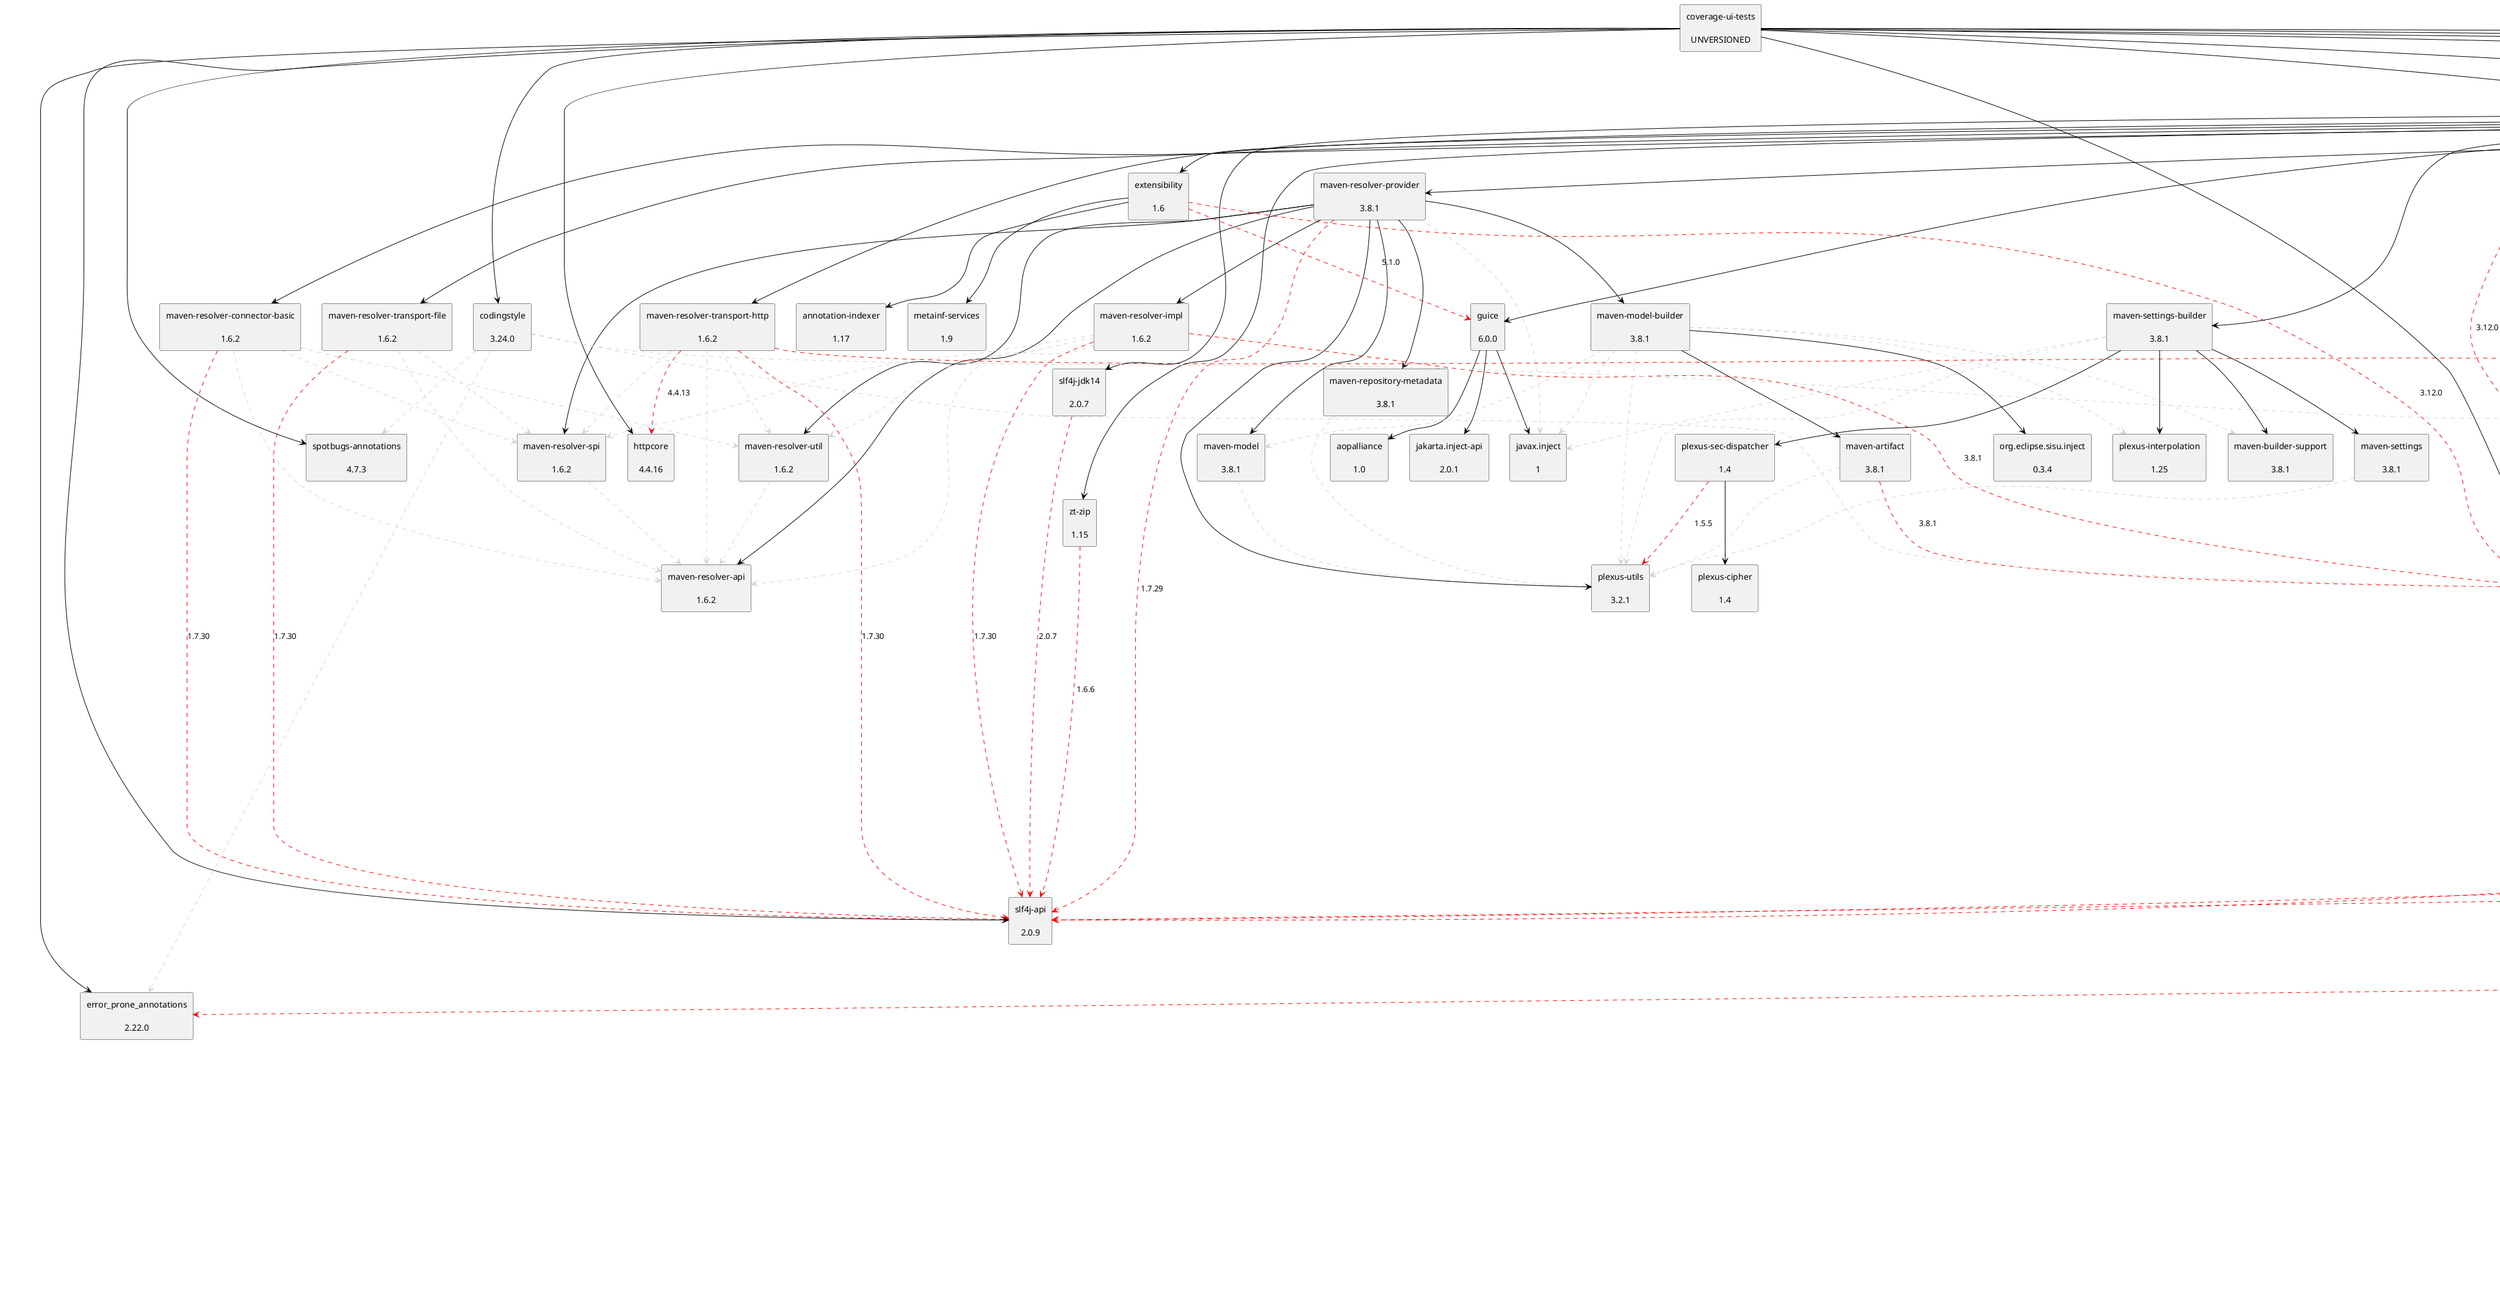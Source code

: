 @startuml
skinparam defaultTextAlignment center
skinparam rectangle {
  BackgroundColor<<optional>> beige
  BackgroundColor<<test>> lightGreen
  BackgroundColor<<runtime>> lightBlue
  BackgroundColor<<provided>> lightGray
}
rectangle "acceptance-test-harness\n\n5588.vd13b_52985008" as org_jenkins_ci_acceptance_test_harness_jar
rectangle "args4j\n\n2.33" as args4j_args4j_jar
rectangle "netty-codec\n\n4.1.99.Final" as io_netty_netty_codec_jar
rectangle "netty-common\n\n4.1.99.Final" as io_netty_netty_common_jar
rectangle "netty-buffer\n\n4.1.99.Final" as io_netty_netty_buffer_jar
rectangle "netty-transport\n\n4.1.99.Final" as io_netty_netty_transport_jar
rectangle "netty-resolver\n\n4.1.99.Final" as io_netty_netty_resolver_jar
rectangle "browserup-proxy-core\n\n2.1.2" as com_browserup_browserup_proxy_core_jar
rectangle "littleproxy\n\n2.0.0-beta-5" as xyz_rogfam_littleproxy_jar
rectangle "guava\n\n31.1-jre" as com_google_guava_guava_jar
rectangle "commons-lang3\n\n3.13.0" as org_apache_commons_commons_lang3_jar
rectangle "barchart-udt-bundle\n\n2.3.0" as com_barchart_udt_barchart_udt_bundle_jar
rectangle "slf4j-api\n\n2.0.9" as org_slf4j_slf4j_api_jar
rectangle "jackson-core\n\n2.10.3" as com_fasterxml_jackson_core_jackson_core_jar
rectangle "jackson-annotations\n\n2.10.3" as com_fasterxml_jackson_core_jackson_annotations_jar
rectangle "netty-codec-http\n\n4.1.99.Final" as io_netty_netty_codec_http_jar
rectangle "netty-codec-socks\n\n4.1.99.Final" as io_netty_netty_codec_socks_jar
rectangle "netty-handler\n\n4.1.99.Final" as io_netty_netty_handler_jar
rectangle "netty-transport-native-unix-common\n\n4.1.99.Final" as io_netty_netty_transport_native_unix_common_jar
rectangle "netty-handler-proxy\n\n4.1.99.Final" as io_netty_netty_handler_proxy_jar
rectangle "netty-transport-classes-epoll\n\n4.1.99.Final" as io_netty_netty_transport_classes_epoll_jar
rectangle "netty-transport-classes-kqueue\n\n4.1.99.Final" as io_netty_netty_transport_classes_kqueue_jar
rectangle "netty-transport-native-epoll\nlinux-x86_64\n4.1.99.Final" as io_netty_netty_transport_native_epoll_jar_linux_x86_64
rectangle "netty-transport-native-kqueue\nosx-x86_64\n4.1.99.Final" as io_netty_netty_transport_native_kqueue_jar_osx_x86_64
rectangle "dec\n\n0.1.2" as org_brotli_dec_jar
rectangle "extensibility\n\n1.6" as com_cloudbees_extensibility_jar
rectangle "guice\n\n6.0.0" as com_google_inject_guice_jar
rectangle "annotation-indexer\n\n1.17" as org_jenkins_ci_annotation_indexer_jar
rectangle "metainf-services\n\n1.9" as org_kohsuke_metainf_services_metainf_services_jar
rectangle "jackson-databind\n\n2.15.0" as com_fasterxml_jackson_core_jackson_databind_jar
rectangle "jffi\n\n1.3.11" as com_github_jnr_jffi_jar
rectangle "jffi\nnative\n1.3.11" as com_github_jnr_jffi_jar_native
rectangle "jnr-ffi\n\n2.2.13" as com_github_jnr_jnr_ffi_jar
rectangle "asm\n\n9.2" as org_ow2_asm_asm_jar
rectangle "asm-commons\n\n9.2" as org_ow2_asm_asm_commons_jar
rectangle "asm-tree\n\n9.2" as org_ow2_asm_asm_tree_jar
rectangle "asm-analysis\n\n9.2" as org_ow2_asm_asm_analysis_jar
rectangle "asm-util\n\n9.2" as org_ow2_asm_asm_util_jar
rectangle "jnr-a64asm\n\n1.0.0" as com_github_jnr_jnr_a64asm_jar
rectangle "jnr-x86asm\n\n1.0.2" as com_github_jnr_jnr_x86asm_jar
rectangle "jnr-unixsocket\n\n0.38.19" as com_github_jnr_jnr_unixsocket_jar
rectangle "jnr-constants\n\n0.10.4" as com_github_jnr_jnr_constants_jar
rectangle "jnr-enxio\n\n0.32.14" as com_github_jnr_jnr_enxio_jar
rectangle "jnr-posix\n\n3.1.16" as com_github_jnr_jnr_posix_jar
rectangle "dumpling\n\n2.6" as com_github_olivergondza_dumpling_dumpling_jar
rectangle "maven-jdk-tools-wrapper\n\n0.1" as com_github_olivergondza_maven_jdk_tools_wrapper_jar
rectangle "monte-screen-recorder\n\n0.7.7.0" as com_github_stephenc_monte_monte_screen_recorder_jar
rectangle "failureaccess\n\n1.0.1" as com_google_guava_failureaccess_jar
rectangle "listenablefuture\n\n9999.0-empty-to-avoid-conflict-with-guava" as com_google_guava_listenablefuture_jar
rectangle "jsr305\n\n3.0.2" as com_google_code_findbugs_jsr305_jar
rectangle "checker-qual\n\n3.12.0" as org_checkerframework_checker_qual_jar
rectangle "error_prone_annotations\n\n2.22.0" as com_google_errorprone_error_prone_annotations_jar
rectangle "j2objc-annotations\n\n1.3" as com_google_j2objc_j2objc_annotations_jar
rectangle "javax.inject\n\n1" as javax_inject_javax_inject_jar
rectangle "jakarta.inject-api\n\n2.0.1" as jakarta_inject_jakarta_inject_api_jar
rectangle "aopalliance\n\n1.0" as aopalliance_aopalliance_jar
rectangle "jsch\n\n0.1.55" as com_jcraft_jsch_jar
rectangle "commons-logging\n\n1.2" as commons_logging_commons_logging_jar
rectangle "commons-configuration2\n\n2.9.0" as org_apache_commons_commons_configuration2_jar
rectangle "commons-text\n\n1.10.0" as org_apache_commons_commons_text_jar
rectangle "maven-model\n\n3.8.1" as org_apache_maven_maven_model_jar
rectangle "plexus-utils\n\n3.2.1" as org_codehaus_plexus_plexus_utils_jar
rectangle "maven-resolver-provider\n\n3.8.1" as org_apache_maven_maven_resolver_provider_jar
rectangle "maven-model-builder\n\n3.8.1" as org_apache_maven_maven_model_builder_jar
rectangle "plexus-interpolation\n\n1.25" as org_codehaus_plexus_plexus_interpolation_jar
rectangle "maven-artifact\n\n3.8.1" as org_apache_maven_maven_artifact_jar
rectangle "maven-builder-support\n\n3.8.1" as org_apache_maven_maven_builder_support_jar
rectangle "org.eclipse.sisu.inject\n\n0.3.4" as org_eclipse_sisu_org_eclipse_sisu_inject_jar
rectangle "maven-repository-metadata\n\n3.8.1" as org_apache_maven_maven_repository_metadata_jar
rectangle "maven-resolver-api\n\n1.6.2" as org_apache_maven_resolver_maven_resolver_api_jar
rectangle "maven-resolver-spi\n\n1.6.2" as org_apache_maven_resolver_maven_resolver_spi_jar
rectangle "maven-resolver-util\n\n1.6.2" as org_apache_maven_resolver_maven_resolver_util_jar
rectangle "maven-resolver-impl\n\n1.6.2" as org_apache_maven_resolver_maven_resolver_impl_jar
rectangle "maven-settings-builder\n\n3.8.1" as org_apache_maven_maven_settings_builder_jar
rectangle "maven-settings\n\n3.8.1" as org_apache_maven_maven_settings_jar
rectangle "plexus-sec-dispatcher\n\n1.4" as org_sonatype_plexus_plexus_sec_dispatcher_jar
rectangle "plexus-cipher\n\n1.4" as org_sonatype_plexus_plexus_cipher_jar
rectangle "maven-resolver-connector-basic\n\n1.6.2" as org_apache_maven_resolver_maven_resolver_connector_basic_jar
rectangle "maven-resolver-transport-file\n\n1.6.2" as org_apache_maven_resolver_maven_resolver_transport_file_jar
rectangle "maven-resolver-transport-http\n\n1.6.2" as org_apache_maven_resolver_maven_resolver_transport_http_jar
rectangle "httpclient\n\n4.5.14" as org_apache_httpcomponents_httpclient_jar
rectangle "httpcore\n\n4.4.16" as org_apache_httpcomponents_httpcore_jar
rectangle "bcpkix-jdk18on\n\n1.73" as org_bouncycastle_bcpkix_jdk18on_jar
rectangle "bcprov-jdk18on\n\n1.73" as org_bouncycastle_bcprov_jdk18on_jar
rectangle "bcutil-jdk18on\n\n1.73" as org_bouncycastle_bcutil_jdk18on_jar
rectangle "groovy\n\n3.0.17" as org_codehaus_groovy_groovy_jar
rectangle "groovy-console\n\n3.0.17" as org_codehaus_groovy_groovy_console_jar
rectangle "hamcrest-core\n\n2.2" as org_hamcrest_hamcrest_core_jar
rectangle "hamcrest\n\n2.2" as org_hamcrest_hamcrest_jar
rectangle "hamcrest-library\n\n2.2" as org_hamcrest_hamcrest_library_jar
rectangle "crypto-util\n\n1.8" as org_jenkins_ci_crypto_util_jar
rectangle "commons-codec\n\n1.11" as commons_codec_commons_codec_jar
rectangle "commons-io\n\n2.11.0" as commons_io_commons_io_jar
rectangle "groovy-guice-binder\n\n1.2" as org_jenkins_ci_groovy_guice_binder_jar
rectangle "commons-discovery\n\n0.4" as commons_discovery_commons_discovery_jar
rectangle "jira-api\n\n1.3" as org_jenkins_ci_jira_api_jar
rectangle "activation\n\n1.1" as javax_activation_activation_jar
rectangle "jaxrpc-api\n\n1.1" as javax_xml_jaxrpc_api_jar
rectangle "saaj-api\n\n1.3" as javax_xml_soap_saaj_api_jar
rectangle "axis\n\n1.4" as org_apache_axis_axis_jar
rectangle "wsdl4j\n\n1.6.1" as wsdl4j_wsdl4j_jar
rectangle "test-annotations\n\n1.4" as org_jenkins_ci_test_annotations_jar
rectangle "trilead-ssh2\n\nbuild-217-jenkins-231.vda_87ca_d57ecf" as org_jenkins_ci_trilead_ssh2_jar
rectangle "eddsa\n\n0.3.0" as net_i2p_crypto_eddsa_jar
rectangle "jbcrypt\n\n1.0.0" as org_connectbot_jbcrypt_jbcrypt_jar
rectangle "tink\n\n1.6.1" as com_google_crypto_tink_tink_jar
rectangle "gson\n\n2.8.6" as com_google_code_gson_gson_jar
rectangle "version-number\n\n1.11" as org_jenkins_ci_version_number_jar
rectangle "remoting\n\n3107.v665000b_51092" as org_jenkins_ci_main_remoting_jar
rectangle "docker-fixtures\n\n166.v912b_95083ffe" as org_jenkins_ci_test_docker_fixtures_jar
rectangle "process-utils\n\n1.3" as org_jenkins_ci_process_utils_jar
rectangle "junit\n\n4.13.2" as junit_junit_jar
rectangle "json\n\n20230227" as org_json_json_jar
rectangle "junit-jupiter-api\n\n5.10.0" as org_junit_jupiter_junit_jupiter_api_jar
rectangle "wordnet-random-name\n\n1.5" as org_kohsuke_wordnet_random_name_jar
rectangle "htmlunit-driver\n\n4.9.0" as org_seleniumhq_selenium_htmlunit_driver_jar
rectangle "selenium-api\n\n4.9.0" as org_seleniumhq_selenium_selenium_api_jar
rectangle "selenium-support\n\n4.9.0" as org_seleniumhq_selenium_selenium_support_jar
rectangle "httpmime\n\n4.5.14" as org_apache_httpcomponents_httpmime_jar
rectangle "htmlunit\n\n2.70.0" as net_sourceforge_htmlunit_htmlunit_jar
rectangle "htmlunit-core-js\n\n2.70.0" as net_sourceforge_htmlunit_htmlunit_core_js_jar
rectangle "neko-htmlunit\n\n2.70.0" as net_sourceforge_htmlunit_neko_htmlunit_jar
rectangle "htmlunit-cssparser\n\n1.14.0" as net_sourceforge_htmlunit_htmlunit_cssparser_jar
rectangle "htmlunit-xpath\n\n2.70.0" as net_sourceforge_htmlunit_htmlunit_xpath_jar
rectangle "commons-net\n\n3.9.0" as commons_net_commons_net_jar
rectangle "salvation2\n\n3.0.1" as com_shapesecurity_salvation2_jar
rectangle "jetty-http\n\n9.4.50.v20221201" as org_eclipse_jetty_jetty_http_jar
rectangle "jetty-util\n\n9.4.50.v20221201" as org_eclipse_jetty_jetty_util_jar
rectangle "jetty-io\n\n9.4.50.v20221201" as org_eclipse_jetty_jetty_io_jar
rectangle "jetty-client\n\n9.4.50.v20221201" as org_eclipse_jetty_jetty_client_jar
rectangle "websocket-client\n\n9.4.50.v20221201" as org_eclipse_jetty_websocket_websocket_client_jar
rectangle "websocket-common\n\n9.4.50.v20221201" as org_eclipse_jetty_websocket_websocket_common_jar
rectangle "websocket-api\n\n9.4.50.v20221201" as org_eclipse_jetty_websocket_websocket_api_jar
rectangle "lift\n\n4.9.0" as org_seleniumhq_selenium_lift_jar
rectangle "selenium-chrome-driver\n\n4.9.0" as org_seleniumhq_selenium_selenium_chrome_driver_jar
rectangle "auto-service-annotations\n\n1.0.1" as com_google_auto_service_auto_service_annotations_jar
rectangle "auto-service\n\n1.0.1" as com_google_auto_service_auto_service_jar
rectangle "auto-common\n\n1.2" as com_google_auto_auto_common_jar
rectangle "selenium-chromium-driver\n\n4.9.0" as org_seleniumhq_selenium_selenium_chromium_driver_jar
rectangle "selenium-json\n\n4.9.0" as org_seleniumhq_selenium_selenium_json_jar
rectangle "selenium-remote-driver\n\n4.9.0" as org_seleniumhq_selenium_selenium_remote_driver_jar
rectangle "selenium-manager\n\n4.9.0" as org_seleniumhq_selenium_selenium_manager_jar
rectangle "jcommander\n\n1.82" as com_beust_jcommander_jar
rectangle "netty-transport-native-epoll\n\n4.1.99.Final" as io_netty_netty_transport_native_epoll_jar<<linux-x86_64>>
rectangle "netty-transport-native-kqueue\n\n4.1.99.Final" as io_netty_netty_transport_native_kqueue_jar<<osx-x86_64>>
rectangle "opentelemetry-api\n\n1.25.0" as io_opentelemetry_opentelemetry_api_jar
rectangle "opentelemetry-context\n\n1.25.0" as io_opentelemetry_opentelemetry_context_jar
rectangle "opentelemetry-exporter-logging\n\n1.25.0" as io_opentelemetry_opentelemetry_exporter_logging_jar
rectangle "opentelemetry-sdk\n\n1.25.0" as io_opentelemetry_opentelemetry_sdk_jar
rectangle "opentelemetry-sdk-metrics\n\n1.25.0" as io_opentelemetry_opentelemetry_sdk_metrics_jar
rectangle "opentelemetry-sdk-common\n\n1.25.0" as io_opentelemetry_opentelemetry_sdk_common_jar
rectangle "opentelemetry-api-logs\n\n1.25.0-alpha" as io_opentelemetry_opentelemetry_api_logs_jar
rectangle "opentelemetry-sdk-logs\n\n1.25.0-alpha" as io_opentelemetry_opentelemetry_sdk_logs_jar
rectangle "opentelemetry-api-events\n\n1.25.0-alpha" as io_opentelemetry_opentelemetry_api_events_jar
rectangle "opentelemetry-sdk-extension-autoconfigure-spi\n\n1.25.0" as io_opentelemetry_opentelemetry_sdk_extension_autoconfigure_spi_jar
rectangle "opentelemetry-sdk-extension-autoconfigure\n\n1.25.0-alpha" as io_opentelemetry_opentelemetry_sdk_extension_autoconfigure_jar
rectangle "opentelemetry-sdk-trace\n\n1.25.0" as io_opentelemetry_opentelemetry_sdk_trace_jar
rectangle "opentelemetry-semconv\n\n1.25.0-alpha" as io_opentelemetry_opentelemetry_semconv_jar
rectangle "jtoml\n\n2.0.0" as io_ous_jtoml_jar
rectangle "byte-buddy\n\n1.14.9" as net_bytebuddy_byte_buddy_jar
rectangle "commons-exec\n\n1.3" as org_apache_commons_commons_exec_jar
rectangle "async-http-client-netty-utils\n\n2.12.3" as org_asynchttpclient_async_http_client_netty_utils_jar
rectangle "jakarta.activation\n\n1.2.2" as com_sun_activation_jakarta_activation_jar
rectangle "async-http-client\n\n2.12.3" as org_asynchttpclient_async_http_client_jar
rectangle "reactive-streams\n\n1.0.3" as org_reactivestreams_reactive_streams_jar
rectangle "netty-reactive-streams\n\n2.0.4" as com_typesafe_netty_netty_reactive_streams_jar
rectangle "selenium-http\n\n4.9.0" as org_seleniumhq_selenium_selenium_http_jar
rectangle "selenium-firefox-driver\n\n4.9.0" as org_seleniumhq_selenium_selenium_firefox_driver_jar
rectangle "selenium-devtools-v85\n\n4.9.0" as org_seleniumhq_selenium_selenium_devtools_v85_jar
rectangle "failsafe\n\n3.3.1" as dev_failsafe_failsafe_jar
rectangle "selenium-java\n\n4.9.0" as org_seleniumhq_selenium_selenium_java_jar
rectangle "selenium-devtools-v110\n\n4.9.0" as org_seleniumhq_selenium_selenium_devtools_v110_jar
rectangle "selenium-devtools-v111\n\n4.9.0" as org_seleniumhq_selenium_selenium_devtools_v111_jar
rectangle "selenium-devtools-v112\n\n4.9.0" as org_seleniumhq_selenium_selenium_devtools_v112_jar
rectangle "selenium-edge-driver\n\n4.9.0" as org_seleniumhq_selenium_selenium_edge_driver_jar
rectangle "selenium-ie-driver\n\n4.9.0" as org_seleniumhq_selenium_selenium_ie_driver_jar
rectangle "selenium-safari-driver\n\n4.9.0" as org_seleniumhq_selenium_selenium_safari_driver_jar
rectangle "slf4j-jdk14\n\n2.0.7" as org_slf4j_slf4j_jdk14_jar
rectangle "zt-zip\n\n1.15" as org_zeroturnaround_zt_zip_jar
rectangle "coverage-ui-tests\n\nUNVERSIONED" as io_jenkins_plugins_coverage_ui_tests_jar
rectangle "spotbugs-annotations\n\n4.7.3" as com_github_spotbugs_spotbugs_annotations_jar
rectangle "streamex\n\n0.8.2" as one_util_streamex_jar
rectangle "codingstyle\n\n3.24.0" as edu_hm_hafner_codingstyle_jar
org_jenkins_ci_acceptance_test_harness_jar -[#000000]-> args4j_args4j_jar
io_netty_netty_codec_jar -[#000000]-> io_netty_netty_common_jar
io_netty_netty_buffer_jar .[#D3D3D3].> io_netty_netty_common_jar
io_netty_netty_codec_jar -[#000000]-> io_netty_netty_buffer_jar
io_netty_netty_transport_jar .[#D3D3D3].> io_netty_netty_common_jar
io_netty_netty_transport_jar .[#D3D3D3].> io_netty_netty_buffer_jar
io_netty_netty_transport_jar .[#D3D3D3].> io_netty_netty_resolver_jar
io_netty_netty_codec_jar -[#000000]-> io_netty_netty_transport_jar
com_browserup_browserup_proxy_core_jar -[#000000]-> io_netty_netty_codec_jar
xyz_rogfam_littleproxy_jar .[#FF0000].> com_google_guava_guava_jar: 27.1-jre
xyz_rogfam_littleproxy_jar .[#FF0000].> org_apache_commons_commons_lang3_jar: 3.8.1
xyz_rogfam_littleproxy_jar -[#000000]-> com_barchart_udt_barchart_udt_bundle_jar
xyz_rogfam_littleproxy_jar .[#FF0000].> org_slf4j_slf4j_api_jar: 1.7.26
com_browserup_browserup_proxy_core_jar -[#000000]-> xyz_rogfam_littleproxy_jar
com_browserup_browserup_proxy_core_jar -[#000000]-> com_fasterxml_jackson_core_jackson_core_jar
com_browserup_browserup_proxy_core_jar -[#000000]-> com_fasterxml_jackson_core_jackson_annotations_jar
com_browserup_browserup_proxy_core_jar -[#000000]-> io_netty_netty_codec_http_jar
com_browserup_browserup_proxy_core_jar -[#000000]-> io_netty_netty_codec_socks_jar
com_browserup_browserup_proxy_core_jar -[#000000]-> io_netty_netty_handler_jar
com_browserup_browserup_proxy_core_jar -[#000000]-> io_netty_netty_transport_native_unix_common_jar
com_browserup_browserup_proxy_core_jar -[#000000]-> io_netty_netty_handler_proxy_jar
com_browserup_browserup_proxy_core_jar -[#000000]-> io_netty_netty_resolver_jar
com_browserup_browserup_proxy_core_jar -[#000000]-> io_netty_netty_transport_classes_epoll_jar
com_browserup_browserup_proxy_core_jar -[#000000]-> io_netty_netty_transport_classes_kqueue_jar
io_netty_netty_transport_native_epoll_jar_linux_x86_64 .[#D3D3D3].> io_netty_netty_common_jar
io_netty_netty_transport_native_epoll_jar_linux_x86_64 .[#D3D3D3].> io_netty_netty_buffer_jar
io_netty_netty_transport_native_epoll_jar_linux_x86_64 .[#D3D3D3].> io_netty_netty_transport_jar
io_netty_netty_transport_native_epoll_jar_linux_x86_64 .[#D3D3D3].> io_netty_netty_transport_native_unix_common_jar
io_netty_netty_transport_native_epoll_jar_linux_x86_64 .[#D3D3D3].> io_netty_netty_transport_classes_epoll_jar
com_browserup_browserup_proxy_core_jar -[#000000]-> io_netty_netty_transport_native_epoll_jar_linux_x86_64
io_netty_netty_transport_native_kqueue_jar_osx_x86_64 .[#D3D3D3].> io_netty_netty_common_jar
io_netty_netty_transport_native_kqueue_jar_osx_x86_64 .[#D3D3D3].> io_netty_netty_buffer_jar
io_netty_netty_transport_native_kqueue_jar_osx_x86_64 .[#D3D3D3].> io_netty_netty_transport_jar
io_netty_netty_transport_native_kqueue_jar_osx_x86_64 .[#D3D3D3].> io_netty_netty_transport_native_unix_common_jar
io_netty_netty_transport_native_kqueue_jar_osx_x86_64 .[#D3D3D3].> io_netty_netty_transport_classes_kqueue_jar
com_browserup_browserup_proxy_core_jar -[#000000]-> io_netty_netty_transport_native_kqueue_jar_osx_x86_64
com_browserup_browserup_proxy_core_jar -[#000000]-> org_brotli_dec_jar
org_jenkins_ci_acceptance_test_harness_jar -[#000000]-> com_browserup_browserup_proxy_core_jar
com_cloudbees_extensibility_jar .[#FF0000].> com_google_inject_guice_jar: 5.1.0
com_cloudbees_extensibility_jar .[#FF0000].> org_apache_commons_commons_lang3_jar: 3.12.0
com_cloudbees_extensibility_jar -[#000000]-> org_jenkins_ci_annotation_indexer_jar
com_cloudbees_extensibility_jar -[#000000]-> org_kohsuke_metainf_services_metainf_services_jar
org_jenkins_ci_acceptance_test_harness_jar -[#000000]-> com_cloudbees_extensibility_jar
com_fasterxml_jackson_core_jackson_databind_jar .[#FF0000].> com_fasterxml_jackson_core_jackson_annotations_jar: 2.15.0
com_fasterxml_jackson_core_jackson_databind_jar .[#FF0000].> com_fasterxml_jackson_core_jackson_core_jar: 2.15.0
org_jenkins_ci_acceptance_test_harness_jar -[#000000]-> com_fasterxml_jackson_core_jackson_databind_jar
org_jenkins_ci_acceptance_test_harness_jar -[#000000]-> com_github_jnr_jffi_jar
org_jenkins_ci_acceptance_test_harness_jar -[#000000]-> com_github_jnr_jffi_jar_native
com_github_jnr_jnr_ffi_jar -[#000000]-> org_ow2_asm_asm_jar
org_ow2_asm_asm_commons_jar .[#D3D3D3].> org_ow2_asm_asm_jar
org_ow2_asm_asm_commons_jar .[#D3D3D3].> org_ow2_asm_asm_tree_jar
org_ow2_asm_asm_commons_jar .[#D3D3D3].> org_ow2_asm_asm_analysis_jar
com_github_jnr_jnr_ffi_jar -[#000000]-> org_ow2_asm_asm_commons_jar
org_ow2_asm_asm_analysis_jar .[#D3D3D3].> org_ow2_asm_asm_tree_jar
com_github_jnr_jnr_ffi_jar -[#000000]-> org_ow2_asm_asm_analysis_jar
org_ow2_asm_asm_tree_jar .[#D3D3D3].> org_ow2_asm_asm_jar
com_github_jnr_jnr_ffi_jar -[#000000]-> org_ow2_asm_asm_tree_jar
org_ow2_asm_asm_util_jar .[#D3D3D3].> org_ow2_asm_asm_jar
org_ow2_asm_asm_util_jar .[#D3D3D3].> org_ow2_asm_asm_tree_jar
org_ow2_asm_asm_util_jar .[#D3D3D3].> org_ow2_asm_asm_analysis_jar
com_github_jnr_jnr_ffi_jar -[#000000]-> org_ow2_asm_asm_util_jar
com_github_jnr_jnr_ffi_jar -[#000000]-> com_github_jnr_jnr_a64asm_jar
com_github_jnr_jnr_ffi_jar -[#000000]-> com_github_jnr_jnr_x86asm_jar
com_github_jnr_jnr_unixsocket_jar -[#000000]-> com_github_jnr_jnr_ffi_jar
com_github_jnr_jnr_unixsocket_jar -[#000000]-> com_github_jnr_jnr_constants_jar
com_github_jnr_jnr_enxio_jar .[#D3D3D3].> com_github_jnr_jnr_constants_jar
com_github_jnr_jnr_enxio_jar .[#D3D3D3].> com_github_jnr_jnr_ffi_jar
com_github_jnr_jnr_unixsocket_jar -[#000000]-> com_github_jnr_jnr_enxio_jar
com_github_jnr_jnr_posix_jar .[#D3D3D3].> com_github_jnr_jnr_ffi_jar
com_github_jnr_jnr_posix_jar .[#D3D3D3].> com_github_jnr_jnr_constants_jar
com_github_jnr_jnr_unixsocket_jar -[#000000]-> com_github_jnr_jnr_posix_jar
org_jenkins_ci_acceptance_test_harness_jar -[#000000]-> com_github_jnr_jnr_unixsocket_jar
com_github_olivergondza_dumpling_dumpling_jar -[#000000]-> com_github_olivergondza_maven_jdk_tools_wrapper_jar
org_jenkins_ci_acceptance_test_harness_jar -[#000000]-> com_github_olivergondza_dumpling_dumpling_jar
org_jenkins_ci_acceptance_test_harness_jar -[#000000]-> com_github_stephenc_monte_monte_screen_recorder_jar
com_google_guava_guava_jar -[#000000]-> com_google_guava_failureaccess_jar
com_google_guava_guava_jar -[#000000]-> com_google_guava_listenablefuture_jar
com_google_guava_guava_jar -[#000000]-> com_google_code_findbugs_jsr305_jar
com_google_guava_guava_jar -[#000000]-> org_checkerframework_checker_qual_jar
com_google_guava_guava_jar .[#FF0000].> com_google_errorprone_error_prone_annotations_jar: 2.11.0
com_google_guava_guava_jar -[#000000]-> com_google_j2objc_j2objc_annotations_jar
org_jenkins_ci_acceptance_test_harness_jar -[#000000]-> com_google_guava_guava_jar
com_google_inject_guice_jar -[#000000]-> javax_inject_javax_inject_jar
com_google_inject_guice_jar -[#000000]-> jakarta_inject_jakarta_inject_api_jar
com_google_inject_guice_jar -[#000000]-> aopalliance_aopalliance_jar
org_jenkins_ci_acceptance_test_harness_jar -[#000000]-> com_google_inject_guice_jar
org_jenkins_ci_acceptance_test_harness_jar -[#000000]-> com_jcraft_jsch_jar
org_jenkins_ci_acceptance_test_harness_jar -[#000000]-> commons_logging_commons_logging_jar
org_apache_commons_commons_configuration2_jar .[#FF0000].> org_apache_commons_commons_lang3_jar: 3.12.0
org_apache_commons_commons_text_jar .[#FF0000].> org_apache_commons_commons_lang3_jar: 3.12.0
org_apache_commons_commons_configuration2_jar -[#000000]-> org_apache_commons_commons_text_jar
org_apache_commons_commons_configuration2_jar .[#D3D3D3].> commons_logging_commons_logging_jar
org_jenkins_ci_acceptance_test_harness_jar -[#000000]-> org_apache_commons_commons_configuration2_jar
org_jenkins_ci_acceptance_test_harness_jar .[#FF0000].> org_apache_commons_commons_lang3_jar: 3.12.0
org_apache_maven_maven_model_jar .[#D3D3D3].> org_codehaus_plexus_plexus_utils_jar
org_apache_maven_maven_resolver_provider_jar -[#000000]-> org_apache_maven_maven_model_jar
org_apache_maven_maven_model_builder_jar .[#D3D3D3].> org_codehaus_plexus_plexus_utils_jar
org_apache_maven_maven_model_builder_jar .[#D3D3D3].> org_codehaus_plexus_plexus_interpolation_jar
org_apache_maven_maven_model_builder_jar .[#D3D3D3].> javax_inject_javax_inject_jar
org_apache_maven_maven_model_builder_jar .[#D3D3D3].> org_apache_maven_maven_model_jar
org_apache_maven_maven_artifact_jar .[#D3D3D3].> org_codehaus_plexus_plexus_utils_jar
org_apache_maven_maven_artifact_jar .[#FF0000].> org_apache_commons_commons_lang3_jar: 3.8.1
org_apache_maven_maven_model_builder_jar -[#000000]-> org_apache_maven_maven_artifact_jar
org_apache_maven_maven_model_builder_jar .[#D3D3D3].> org_apache_maven_maven_builder_support_jar
org_apache_maven_maven_model_builder_jar -[#000000]-> org_eclipse_sisu_org_eclipse_sisu_inject_jar
org_apache_maven_maven_resolver_provider_jar -[#000000]-> org_apache_maven_maven_model_builder_jar
org_apache_maven_maven_repository_metadata_jar .[#D3D3D3].> org_codehaus_plexus_plexus_utils_jar
org_apache_maven_maven_resolver_provider_jar -[#000000]-> org_apache_maven_maven_repository_metadata_jar
org_apache_maven_maven_resolver_provider_jar -[#000000]-> org_apache_maven_resolver_maven_resolver_api_jar
org_apache_maven_resolver_maven_resolver_spi_jar .[#D3D3D3].> org_apache_maven_resolver_maven_resolver_api_jar
org_apache_maven_maven_resolver_provider_jar -[#000000]-> org_apache_maven_resolver_maven_resolver_spi_jar
org_apache_maven_resolver_maven_resolver_util_jar .[#D3D3D3].> org_apache_maven_resolver_maven_resolver_api_jar
org_apache_maven_maven_resolver_provider_jar -[#000000]-> org_apache_maven_resolver_maven_resolver_util_jar
org_apache_maven_resolver_maven_resolver_impl_jar .[#D3D3D3].> org_apache_maven_resolver_maven_resolver_api_jar
org_apache_maven_resolver_maven_resolver_impl_jar .[#D3D3D3].> org_apache_maven_resolver_maven_resolver_spi_jar
org_apache_maven_resolver_maven_resolver_impl_jar .[#D3D3D3].> org_apache_maven_resolver_maven_resolver_util_jar
org_apache_maven_resolver_maven_resolver_impl_jar .[#FF0000].> org_apache_commons_commons_lang3_jar: 3.8.1
org_apache_maven_resolver_maven_resolver_impl_jar .[#FF0000].> org_slf4j_slf4j_api_jar: 1.7.30
org_apache_maven_maven_resolver_provider_jar -[#000000]-> org_apache_maven_resolver_maven_resolver_impl_jar
org_apache_maven_maven_resolver_provider_jar -[#000000]-> org_codehaus_plexus_plexus_utils_jar
org_apache_maven_maven_resolver_provider_jar .[#D3D3D3].> javax_inject_javax_inject_jar
org_apache_maven_maven_resolver_provider_jar .[#FF0000].> org_slf4j_slf4j_api_jar: 1.7.29
org_jenkins_ci_acceptance_test_harness_jar -[#000000]-> org_apache_maven_maven_resolver_provider_jar
org_apache_maven_maven_settings_builder_jar -[#000000]-> org_apache_maven_maven_builder_support_jar
org_apache_maven_maven_settings_builder_jar .[#D3D3D3].> javax_inject_javax_inject_jar
org_apache_maven_maven_settings_builder_jar -[#000000]-> org_codehaus_plexus_plexus_interpolation_jar
org_apache_maven_maven_settings_builder_jar .[#D3D3D3].> org_codehaus_plexus_plexus_utils_jar
org_apache_maven_maven_settings_jar .[#D3D3D3].> org_codehaus_plexus_plexus_utils_jar
org_apache_maven_maven_settings_builder_jar -[#000000]-> org_apache_maven_maven_settings_jar
org_sonatype_plexus_plexus_sec_dispatcher_jar .[#FF0000].> org_codehaus_plexus_plexus_utils_jar: 1.5.5
org_sonatype_plexus_plexus_sec_dispatcher_jar -[#000000]-> org_sonatype_plexus_plexus_cipher_jar
org_apache_maven_maven_settings_builder_jar -[#000000]-> org_sonatype_plexus_plexus_sec_dispatcher_jar
org_jenkins_ci_acceptance_test_harness_jar -[#000000]-> org_apache_maven_maven_settings_builder_jar
org_apache_maven_resolver_maven_resolver_connector_basic_jar .[#D3D3D3].> org_apache_maven_resolver_maven_resolver_api_jar
org_apache_maven_resolver_maven_resolver_connector_basic_jar .[#D3D3D3].> org_apache_maven_resolver_maven_resolver_spi_jar
org_apache_maven_resolver_maven_resolver_connector_basic_jar .[#D3D3D3].> org_apache_maven_resolver_maven_resolver_util_jar
org_apache_maven_resolver_maven_resolver_connector_basic_jar .[#FF0000].> org_slf4j_slf4j_api_jar: 1.7.30
org_jenkins_ci_acceptance_test_harness_jar -[#000000]-> org_apache_maven_resolver_maven_resolver_connector_basic_jar
org_apache_maven_resolver_maven_resolver_transport_file_jar .[#D3D3D3].> org_apache_maven_resolver_maven_resolver_api_jar
org_apache_maven_resolver_maven_resolver_transport_file_jar .[#D3D3D3].> org_apache_maven_resolver_maven_resolver_spi_jar
org_apache_maven_resolver_maven_resolver_transport_file_jar .[#FF0000].> org_slf4j_slf4j_api_jar: 1.7.30
org_jenkins_ci_acceptance_test_harness_jar -[#000000]-> org_apache_maven_resolver_maven_resolver_transport_file_jar
org_apache_maven_resolver_maven_resolver_transport_http_jar .[#D3D3D3].> org_apache_maven_resolver_maven_resolver_api_jar
org_apache_maven_resolver_maven_resolver_transport_http_jar .[#D3D3D3].> org_apache_maven_resolver_maven_resolver_spi_jar
org_apache_maven_resolver_maven_resolver_transport_http_jar .[#D3D3D3].> org_apache_maven_resolver_maven_resolver_util_jar
org_apache_maven_resolver_maven_resolver_transport_http_jar .[#FF0000].> org_apache_httpcomponents_httpclient_jar: 4.5.12
org_apache_maven_resolver_maven_resolver_transport_http_jar .[#FF0000].> org_apache_httpcomponents_httpcore_jar: 4.4.13
org_apache_maven_resolver_maven_resolver_transport_http_jar .[#FF0000].> org_slf4j_slf4j_api_jar: 1.7.30
org_jenkins_ci_acceptance_test_harness_jar -[#000000]-> org_apache_maven_resolver_maven_resolver_transport_http_jar
org_bouncycastle_bcpkix_jdk18on_jar -[#000000]-> org_bouncycastle_bcprov_jdk18on_jar
org_bouncycastle_bcutil_jdk18on_jar .[#D3D3D3].> org_bouncycastle_bcprov_jdk18on_jar
org_bouncycastle_bcpkix_jdk18on_jar -[#000000]-> org_bouncycastle_bcutil_jdk18on_jar
org_jenkins_ci_acceptance_test_harness_jar -[#000000]-> org_bouncycastle_bcpkix_jdk18on_jar
org_jenkins_ci_acceptance_test_harness_jar -[#000000]-> org_codehaus_groovy_groovy_jar
org_codehaus_groovy_groovy_console_jar .[#D3D3D3].> org_codehaus_groovy_groovy_jar
org_jenkins_ci_acceptance_test_harness_jar -[#000000]-> org_codehaus_groovy_groovy_console_jar
org_hamcrest_hamcrest_core_jar -[#000000]-> org_hamcrest_hamcrest_jar
org_jenkins_ci_acceptance_test_harness_jar -[#000000]-> org_hamcrest_hamcrest_core_jar
org_hamcrest_hamcrest_library_jar .[#D3D3D3].> org_hamcrest_hamcrest_core_jar
org_jenkins_ci_acceptance_test_harness_jar -[#000000]-> org_hamcrest_hamcrest_library_jar
org_jenkins_ci_crypto_util_jar .[#FF0000].> commons_codec_commons_codec_jar: 1.15
org_jenkins_ci_crypto_util_jar .[#D3D3D3].> commons_io_commons_io_jar
org_jenkins_ci_acceptance_test_harness_jar -[#000000]-> org_jenkins_ci_crypto_util_jar
org_jenkins_ci_groovy_guice_binder_jar .[#FF0000].> commons_io_commons_io_jar: 2.4
org_jenkins_ci_acceptance_test_harness_jar -[#000000]-> org_jenkins_ci_groovy_guice_binder_jar
commons_discovery_commons_discovery_jar .[#FF0000].> commons_logging_commons_logging_jar: 1.0.4
org_jenkins_ci_jira_api_jar -[#000000]-> commons_discovery_commons_discovery_jar
org_jenkins_ci_jira_api_jar .[#FF0000].> commons_logging_commons_logging_jar: 1.1
org_jenkins_ci_jira_api_jar -[#000000]-> javax_activation_activation_jar
org_jenkins_ci_jira_api_jar -[#000000]-> javax_xml_jaxrpc_api_jar
javax_xml_soap_saaj_api_jar .[#FF0000].> javax_activation_activation_jar: 1.0.2
org_jenkins_ci_jira_api_jar -[#000000]-> javax_xml_soap_saaj_api_jar
org_jenkins_ci_jira_api_jar -[#000000]-> org_apache_axis_axis_jar
org_jenkins_ci_jira_api_jar -[#000000]-> wsdl4j_wsdl4j_jar
org_jenkins_ci_acceptance_test_harness_jar -[#000000]-> org_jenkins_ci_jira_api_jar
org_jenkins_ci_acceptance_test_harness_jar -[#000000]-> org_jenkins_ci_test_annotations_jar
org_jenkins_ci_trilead_ssh2_jar -[#000000]-> net_i2p_crypto_eddsa_jar
org_jenkins_ci_trilead_ssh2_jar -[#000000]-> org_connectbot_jbcrypt_jbcrypt_jar
com_google_crypto_tink_tink_jar -[#000000]-> com_google_code_gson_gson_jar
org_jenkins_ci_trilead_ssh2_jar -[#000000]-> com_google_crypto_tink_tink_jar
org_jenkins_ci_acceptance_test_harness_jar -[#000000]-> org_jenkins_ci_trilead_ssh2_jar
org_jenkins_ci_acceptance_test_harness_jar -[#000000]-> org_jenkins_ci_version_number_jar
org_jenkins_ci_acceptance_test_harness_jar -[#000000]-> org_jenkins_ci_main_remoting_jar
org_jenkins_ci_test_docker_fixtures_jar .[#D3D3D3].> commons_io_commons_io_jar
org_jenkins_ci_process_utils_jar .[#FF0000].> commons_io_commons_io_jar: 2.4
org_jenkins_ci_test_docker_fixtures_jar -[#000000]-> org_jenkins_ci_process_utils_jar
org_jenkins_ci_test_docker_fixtures_jar .[#FF0000].> com_fasterxml_jackson_core_jackson_databind_jar: 2.13.4
org_jenkins_ci_test_docker_fixtures_jar .[#FF0000].> org_apache_commons_commons_lang3_jar: 3.12.0
org_jenkins_ci_test_docker_fixtures_jar .[#D3D3D3].> junit_junit_jar
org_jenkins_ci_acceptance_test_harness_jar -[#000000]-> org_jenkins_ci_test_docker_fixtures_jar
org_jenkins_ci_acceptance_test_harness_jar -[#000000]-> org_json_json_jar
org_jenkins_ci_acceptance_test_harness_jar .[#D3D3D3].> org_junit_jupiter_junit_jupiter_api_jar
org_jenkins_ci_acceptance_test_harness_jar -[#000000]-> org_kohsuke_wordnet_random_name_jar
org_seleniumhq_selenium_htmlunit_driver_jar .[#D3D3D3].> org_seleniumhq_selenium_selenium_api_jar
org_seleniumhq_selenium_htmlunit_driver_jar .[#D3D3D3].> org_seleniumhq_selenium_selenium_support_jar
org_apache_httpcomponents_httpmime_jar .[#D3D3D3].> org_apache_httpcomponents_httpclient_jar
net_sourceforge_htmlunit_htmlunit_jar -[#000000]-> org_apache_httpcomponents_httpmime_jar
net_sourceforge_htmlunit_htmlunit_jar -[#000000]-> net_sourceforge_htmlunit_htmlunit_core_js_jar
net_sourceforge_htmlunit_htmlunit_jar -[#000000]-> net_sourceforge_htmlunit_neko_htmlunit_jar
net_sourceforge_htmlunit_htmlunit_jar -[#000000]-> net_sourceforge_htmlunit_htmlunit_cssparser_jar
net_sourceforge_htmlunit_htmlunit_jar -[#000000]-> net_sourceforge_htmlunit_htmlunit_xpath_jar
net_sourceforge_htmlunit_htmlunit_jar .[#FF0000].> org_apache_commons_commons_lang3_jar: 3.12.0
net_sourceforge_htmlunit_htmlunit_jar .[#D3D3D3].> org_apache_commons_commons_text_jar
net_sourceforge_htmlunit_htmlunit_jar .[#FF0000].> commons_io_commons_io_jar: 2.10.0
net_sourceforge_htmlunit_htmlunit_jar .[#D3D3D3].> commons_logging_commons_logging_jar
net_sourceforge_htmlunit_htmlunit_jar -[#000000]-> commons_net_commons_net_jar
net_sourceforge_htmlunit_htmlunit_jar .[#FF0000].> commons_codec_commons_codec_jar: 1.15
net_sourceforge_htmlunit_htmlunit_jar .[#D3D3D3].> org_brotli_dec_jar
net_sourceforge_htmlunit_htmlunit_jar -[#000000]-> com_shapesecurity_salvation2_jar
org_eclipse_jetty_jetty_http_jar .[#D3D3D3].> org_eclipse_jetty_jetty_util_jar
org_eclipse_jetty_jetty_http_jar .[#D3D3D3].> org_eclipse_jetty_jetty_io_jar
org_eclipse_jetty_jetty_client_jar -[#000000]-> org_eclipse_jetty_jetty_http_jar
org_eclipse_jetty_jetty_client_jar .[#D3D3D3].> org_eclipse_jetty_jetty_io_jar
org_eclipse_jetty_websocket_websocket_client_jar -[#000000]-> org_eclipse_jetty_jetty_client_jar
org_eclipse_jetty_websocket_websocket_client_jar -[#000000]-> org_eclipse_jetty_jetty_util_jar
org_eclipse_jetty_jetty_io_jar .[#D3D3D3].> org_eclipse_jetty_jetty_util_jar
org_eclipse_jetty_websocket_websocket_client_jar -[#000000]-> org_eclipse_jetty_jetty_io_jar
org_eclipse_jetty_websocket_websocket_common_jar -[#000000]-> org_eclipse_jetty_websocket_websocket_api_jar
org_eclipse_jetty_websocket_websocket_common_jar .[#D3D3D3].> org_eclipse_jetty_jetty_util_jar
org_eclipse_jetty_websocket_websocket_common_jar .[#D3D3D3].> org_eclipse_jetty_jetty_io_jar
org_eclipse_jetty_websocket_websocket_client_jar -[#000000]-> org_eclipse_jetty_websocket_websocket_common_jar
net_sourceforge_htmlunit_htmlunit_jar -[#000000]-> org_eclipse_jetty_websocket_websocket_client_jar
org_seleniumhq_selenium_htmlunit_driver_jar -[#000000]-> net_sourceforge_htmlunit_htmlunit_jar
org_jenkins_ci_acceptance_test_harness_jar -[#000000]-> org_seleniumhq_selenium_htmlunit_driver_jar
org_seleniumhq_selenium_lift_jar .[#D3D3D3].> junit_junit_jar
org_seleniumhq_selenium_lift_jar .[#D3D3D3].> org_hamcrest_hamcrest_jar
org_seleniumhq_selenium_lift_jar .[#D3D3D3].> org_seleniumhq_selenium_selenium_api_jar
org_seleniumhq_selenium_lift_jar .[#D3D3D3].> org_seleniumhq_selenium_selenium_support_jar
org_jenkins_ci_acceptance_test_harness_jar -[#000000]-> org_seleniumhq_selenium_lift_jar
org_jenkins_ci_acceptance_test_harness_jar -[#000000]-> org_seleniumhq_selenium_selenium_api_jar
org_seleniumhq_selenium_selenium_chrome_driver_jar -[#000000]-> com_google_auto_service_auto_service_annotations_jar
com_google_auto_service_auto_service_jar .[#D3D3D3].> com_google_auto_service_auto_service_annotations_jar
com_google_auto_auto_common_jar .[#FF0000].> com_google_guava_guava_jar: 31.0.1-jre
com_google_auto_service_auto_service_jar -[#000000]-> com_google_auto_auto_common_jar
com_google_auto_service_auto_service_jar .[#FF0000].> com_google_guava_guava_jar: 31.0.1-jre
org_seleniumhq_selenium_selenium_chrome_driver_jar -[#000000]-> com_google_auto_service_auto_service_jar
org_seleniumhq_selenium_selenium_chrome_driver_jar .[#D3D3D3].> com_google_guava_guava_jar
org_seleniumhq_selenium_selenium_chrome_driver_jar .[#D3D3D3].> org_seleniumhq_selenium_selenium_api_jar
org_seleniumhq_selenium_selenium_chromium_driver_jar .[#D3D3D3].> com_google_auto_service_auto_service_annotations_jar
org_seleniumhq_selenium_selenium_chromium_driver_jar .[#D3D3D3].> com_google_auto_service_auto_service_jar
org_seleniumhq_selenium_selenium_chromium_driver_jar .[#D3D3D3].> com_google_guava_guava_jar
org_seleniumhq_selenium_selenium_chromium_driver_jar .[#D3D3D3].> org_seleniumhq_selenium_selenium_json_jar
org_seleniumhq_selenium_selenium_chromium_driver_jar .[#D3D3D3].> org_seleniumhq_selenium_selenium_remote_driver_jar
org_seleniumhq_selenium_selenium_chrome_driver_jar -[#000000]-> org_seleniumhq_selenium_selenium_chromium_driver_jar
org_seleniumhq_selenium_selenium_json_jar .[#D3D3D3].> org_seleniumhq_selenium_selenium_api_jar
org_seleniumhq_selenium_selenium_chrome_driver_jar -[#000000]-> org_seleniumhq_selenium_selenium_json_jar
org_seleniumhq_selenium_selenium_manager_jar .[#D3D3D3].> com_google_guava_guava_jar
org_seleniumhq_selenium_selenium_manager_jar .[#D3D3D3].> org_seleniumhq_selenium_selenium_api_jar
org_seleniumhq_selenium_selenium_manager_jar .[#D3D3D3].> org_seleniumhq_selenium_selenium_json_jar
org_seleniumhq_selenium_selenium_chrome_driver_jar -[#000000]-> org_seleniumhq_selenium_selenium_manager_jar
org_seleniumhq_selenium_selenium_remote_driver_jar -[#000000]-> com_beust_jcommander_jar
org_seleniumhq_selenium_selenium_remote_driver_jar .[#D3D3D3].> com_google_auto_service_auto_service_annotations_jar
org_seleniumhq_selenium_selenium_remote_driver_jar .[#D3D3D3].> com_google_auto_service_auto_service_jar
org_seleniumhq_selenium_selenium_remote_driver_jar .[#D3D3D3].> com_google_guava_guava_jar
org_seleniumhq_selenium_selenium_remote_driver_jar .[#D3D3D3].> io_netty_netty_buffer_jar
org_seleniumhq_selenium_selenium_remote_driver_jar .[#D3D3D3].> io_netty_netty_codec_http_jar
org_seleniumhq_selenium_selenium_remote_driver_jar .[#D3D3D3].> io_netty_netty_common_jar
org_seleniumhq_selenium_selenium_remote_driver_jar .[#D3D3D3].> io_netty_netty_transport_classes_epoll_jar
org_seleniumhq_selenium_selenium_remote_driver_jar .[#D3D3D3].> io_netty_netty_transport_classes_kqueue_jar
org_seleniumhq_selenium_selenium_remote_driver_jar -[#000000]-> io_netty_netty_transport_native_epoll_jar
org_seleniumhq_selenium_selenium_remote_driver_jar -[#000000]-> io_netty_netty_transport_native_kqueue_jar
org_seleniumhq_selenium_selenium_remote_driver_jar .[#D3D3D3].> io_netty_netty_transport_native_unix_common_jar
org_seleniumhq_selenium_selenium_remote_driver_jar .[#D3D3D3].> io_netty_netty_transport_jar
io_opentelemetry_opentelemetry_api_jar .[#D3D3D3].> io_opentelemetry_opentelemetry_context_jar
org_seleniumhq_selenium_selenium_remote_driver_jar -[#000000]-> io_opentelemetry_opentelemetry_api_jar
org_seleniumhq_selenium_selenium_remote_driver_jar -[#000000]-> io_opentelemetry_opentelemetry_context_jar
io_opentelemetry_opentelemetry_exporter_logging_jar .[#D3D3D3].> io_opentelemetry_opentelemetry_sdk_jar
io_opentelemetry_opentelemetry_sdk_metrics_jar .[#D3D3D3].> io_opentelemetry_opentelemetry_api_jar
io_opentelemetry_opentelemetry_sdk_metrics_jar .[#D3D3D3].> io_opentelemetry_opentelemetry_sdk_common_jar
io_opentelemetry_opentelemetry_exporter_logging_jar -[#000000]-> io_opentelemetry_opentelemetry_sdk_metrics_jar
io_opentelemetry_opentelemetry_api_logs_jar .[#D3D3D3].> io_opentelemetry_opentelemetry_api_jar
io_opentelemetry_opentelemetry_sdk_logs_jar -[#000000]-> io_opentelemetry_opentelemetry_api_logs_jar
io_opentelemetry_opentelemetry_api_events_jar .[#D3D3D3].> io_opentelemetry_opentelemetry_api_jar
io_opentelemetry_opentelemetry_sdk_logs_jar -[#000000]-> io_opentelemetry_opentelemetry_api_events_jar
io_opentelemetry_opentelemetry_sdk_logs_jar .[#D3D3D3].> io_opentelemetry_opentelemetry_sdk_common_jar
io_opentelemetry_opentelemetry_exporter_logging_jar -[#000000]-> io_opentelemetry_opentelemetry_sdk_logs_jar
org_seleniumhq_selenium_selenium_remote_driver_jar -[#000000]-> io_opentelemetry_opentelemetry_exporter_logging_jar
io_opentelemetry_opentelemetry_sdk_common_jar .[#D3D3D3].> io_opentelemetry_opentelemetry_api_jar
org_seleniumhq_selenium_selenium_remote_driver_jar -[#000000]-> io_opentelemetry_opentelemetry_sdk_common_jar
io_opentelemetry_opentelemetry_sdk_extension_autoconfigure_spi_jar .[#D3D3D3].> io_opentelemetry_opentelemetry_sdk_jar
org_seleniumhq_selenium_selenium_remote_driver_jar -[#000000]-> io_opentelemetry_opentelemetry_sdk_extension_autoconfigure_spi_jar
io_opentelemetry_opentelemetry_sdk_extension_autoconfigure_jar .[#D3D3D3].> io_opentelemetry_opentelemetry_sdk_jar
io_opentelemetry_opentelemetry_sdk_extension_autoconfigure_jar .[#D3D3D3].> io_opentelemetry_opentelemetry_sdk_metrics_jar
io_opentelemetry_opentelemetry_sdk_extension_autoconfigure_jar .[#D3D3D3].> io_opentelemetry_opentelemetry_sdk_logs_jar
io_opentelemetry_opentelemetry_sdk_extension_autoconfigure_jar .[#D3D3D3].> io_opentelemetry_opentelemetry_sdk_extension_autoconfigure_spi_jar
org_seleniumhq_selenium_selenium_remote_driver_jar -[#000000]-> io_opentelemetry_opentelemetry_sdk_extension_autoconfigure_jar
io_opentelemetry_opentelemetry_sdk_trace_jar .[#D3D3D3].> io_opentelemetry_opentelemetry_api_jar
io_opentelemetry_opentelemetry_sdk_trace_jar .[#D3D3D3].> io_opentelemetry_opentelemetry_sdk_common_jar
org_seleniumhq_selenium_selenium_remote_driver_jar -[#000000]-> io_opentelemetry_opentelemetry_sdk_trace_jar
io_opentelemetry_opentelemetry_sdk_jar .[#D3D3D3].> io_opentelemetry_opentelemetry_api_jar
io_opentelemetry_opentelemetry_sdk_jar .[#D3D3D3].> io_opentelemetry_opentelemetry_sdk_common_jar
io_opentelemetry_opentelemetry_sdk_jar .[#D3D3D3].> io_opentelemetry_opentelemetry_sdk_trace_jar
io_opentelemetry_opentelemetry_sdk_jar .[#D3D3D3].> io_opentelemetry_opentelemetry_sdk_metrics_jar
org_seleniumhq_selenium_selenium_remote_driver_jar -[#000000]-> io_opentelemetry_opentelemetry_sdk_jar
io_opentelemetry_opentelemetry_semconv_jar .[#D3D3D3].> io_opentelemetry_opentelemetry_api_jar
org_seleniumhq_selenium_selenium_remote_driver_jar -[#000000]-> io_opentelemetry_opentelemetry_semconv_jar
org_seleniumhq_selenium_selenium_remote_driver_jar -[#000000]-> io_ous_jtoml_jar
org_seleniumhq_selenium_selenium_remote_driver_jar .[#D3D3D3].> net_bytebuddy_byte_buddy_jar
org_seleniumhq_selenium_selenium_remote_driver_jar -[#000000]-> org_apache_commons_commons_exec_jar
org_asynchttpclient_async_http_client_netty_utils_jar .[#D3D3D3].> io_netty_netty_buffer_jar
org_asynchttpclient_async_http_client_netty_utils_jar .[#FF0000].> org_slf4j_slf4j_api_jar: 1.7.30
org_asynchttpclient_async_http_client_netty_utils_jar .[#D3D3D3].> com_sun_activation_jakarta_activation_jar
org_asynchttpclient_async_http_client_jar -[#000000]-> org_asynchttpclient_async_http_client_netty_utils_jar
org_asynchttpclient_async_http_client_jar .[#D3D3D3].> io_netty_netty_codec_http_jar
org_asynchttpclient_async_http_client_jar .[#D3D3D3].> io_netty_netty_handler_jar
org_asynchttpclient_async_http_client_jar .[#D3D3D3].> io_netty_netty_codec_socks_jar
org_asynchttpclient_async_http_client_jar .[#D3D3D3].> io_netty_netty_handler_proxy_jar
org_asynchttpclient_async_http_client_jar .[#D3D3D3].> io_netty_netty_transport_native_epoll_jar_linux_x86_64
org_asynchttpclient_async_http_client_jar .[#D3D3D3].> io_netty_netty_transport_native_kqueue_jar_osx_x86_64
org_asynchttpclient_async_http_client_jar -[#000000]-> org_reactivestreams_reactive_streams_jar
com_typesafe_netty_netty_reactive_streams_jar .[#D3D3D3].> io_netty_netty_handler_jar
com_typesafe_netty_netty_reactive_streams_jar .[#D3D3D3].> org_reactivestreams_reactive_streams_jar
org_asynchttpclient_async_http_client_jar -[#000000]-> com_typesafe_netty_netty_reactive_streams_jar
org_asynchttpclient_async_http_client_jar .[#FF0000].> org_slf4j_slf4j_api_jar: 1.7.30
org_asynchttpclient_async_http_client_jar -[#000000]-> com_sun_activation_jakarta_activation_jar
org_seleniumhq_selenium_selenium_remote_driver_jar -[#000000]-> org_asynchttpclient_async_http_client_jar
org_seleniumhq_selenium_selenium_remote_driver_jar .[#D3D3D3].> org_seleniumhq_selenium_selenium_api_jar
org_seleniumhq_selenium_selenium_remote_driver_jar .[#D3D3D3].> org_seleniumhq_selenium_selenium_http_jar
org_seleniumhq_selenium_selenium_remote_driver_jar .[#D3D3D3].> org_seleniumhq_selenium_selenium_json_jar
org_seleniumhq_selenium_selenium_remote_driver_jar .[#D3D3D3].> org_seleniumhq_selenium_selenium_manager_jar
org_seleniumhq_selenium_selenium_chrome_driver_jar -[#000000]-> org_seleniumhq_selenium_selenium_remote_driver_jar
org_jenkins_ci_acceptance_test_harness_jar -[#000000]-> org_seleniumhq_selenium_selenium_chrome_driver_jar
org_seleniumhq_selenium_selenium_firefox_driver_jar .[#D3D3D3].> com_google_auto_service_auto_service_annotations_jar
org_seleniumhq_selenium_selenium_firefox_driver_jar .[#D3D3D3].> com_google_auto_service_auto_service_jar
org_seleniumhq_selenium_selenium_firefox_driver_jar .[#D3D3D3].> com_google_guava_guava_jar
org_seleniumhq_selenium_selenium_firefox_driver_jar .[#D3D3D3].> org_seleniumhq_selenium_selenium_api_jar
org_seleniumhq_selenium_selenium_devtools_v85_jar .[#D3D3D3].> com_google_auto_service_auto_service_annotations_jar
org_seleniumhq_selenium_selenium_devtools_v85_jar .[#D3D3D3].> com_google_auto_service_auto_service_jar
org_seleniumhq_selenium_selenium_devtools_v85_jar .[#D3D3D3].> com_google_guava_guava_jar
org_seleniumhq_selenium_selenium_devtools_v85_jar .[#D3D3D3].> org_seleniumhq_selenium_selenium_api_jar
org_seleniumhq_selenium_selenium_devtools_v85_jar .[#D3D3D3].> org_seleniumhq_selenium_selenium_json_jar
org_seleniumhq_selenium_selenium_devtools_v85_jar .[#D3D3D3].> org_seleniumhq_selenium_selenium_remote_driver_jar
org_seleniumhq_selenium_selenium_firefox_driver_jar -[#000000]-> org_seleniumhq_selenium_selenium_devtools_v85_jar
org_seleniumhq_selenium_selenium_http_jar .[#D3D3D3].> com_google_guava_guava_jar
org_seleniumhq_selenium_selenium_http_jar -[#000000]-> dev_failsafe_failsafe_jar
org_seleniumhq_selenium_selenium_http_jar .[#D3D3D3].> org_seleniumhq_selenium_selenium_api_jar
org_seleniumhq_selenium_selenium_http_jar .[#D3D3D3].> org_seleniumhq_selenium_selenium_json_jar
org_seleniumhq_selenium_selenium_firefox_driver_jar -[#000000]-> org_seleniumhq_selenium_selenium_http_jar
org_seleniumhq_selenium_selenium_firefox_driver_jar .[#D3D3D3].> org_seleniumhq_selenium_selenium_json_jar
org_seleniumhq_selenium_selenium_firefox_driver_jar .[#D3D3D3].> org_seleniumhq_selenium_selenium_manager_jar
org_seleniumhq_selenium_selenium_firefox_driver_jar .[#D3D3D3].> org_seleniumhq_selenium_selenium_remote_driver_jar
org_jenkins_ci_acceptance_test_harness_jar -[#000000]-> org_seleniumhq_selenium_selenium_firefox_driver_jar
org_seleniumhq_selenium_selenium_java_jar .[#D3D3D3].> org_seleniumhq_selenium_selenium_api_jar
org_seleniumhq_selenium_selenium_java_jar .[#D3D3D3].> org_seleniumhq_selenium_selenium_chrome_driver_jar
org_seleniumhq_selenium_selenium_devtools_v110_jar .[#D3D3D3].> com_google_auto_service_auto_service_annotations_jar
org_seleniumhq_selenium_selenium_devtools_v110_jar .[#D3D3D3].> com_google_auto_service_auto_service_jar
org_seleniumhq_selenium_selenium_devtools_v110_jar .[#D3D3D3].> com_google_guava_guava_jar
org_seleniumhq_selenium_selenium_devtools_v110_jar .[#D3D3D3].> org_seleniumhq_selenium_selenium_api_jar
org_seleniumhq_selenium_selenium_devtools_v110_jar .[#D3D3D3].> org_seleniumhq_selenium_selenium_json_jar
org_seleniumhq_selenium_selenium_devtools_v110_jar .[#D3D3D3].> org_seleniumhq_selenium_selenium_remote_driver_jar
org_seleniumhq_selenium_selenium_java_jar -[#000000]-> org_seleniumhq_selenium_selenium_devtools_v110_jar
org_seleniumhq_selenium_selenium_devtools_v111_jar .[#D3D3D3].> com_google_auto_service_auto_service_annotations_jar
org_seleniumhq_selenium_selenium_devtools_v111_jar .[#D3D3D3].> com_google_auto_service_auto_service_jar
org_seleniumhq_selenium_selenium_devtools_v111_jar .[#D3D3D3].> com_google_guava_guava_jar
org_seleniumhq_selenium_selenium_devtools_v111_jar .[#D3D3D3].> org_seleniumhq_selenium_selenium_api_jar
org_seleniumhq_selenium_selenium_devtools_v111_jar .[#D3D3D3].> org_seleniumhq_selenium_selenium_json_jar
org_seleniumhq_selenium_selenium_devtools_v111_jar .[#D3D3D3].> org_seleniumhq_selenium_selenium_remote_driver_jar
org_seleniumhq_selenium_selenium_java_jar -[#000000]-> org_seleniumhq_selenium_selenium_devtools_v111_jar
org_seleniumhq_selenium_selenium_devtools_v112_jar .[#D3D3D3].> com_google_auto_service_auto_service_annotations_jar
org_seleniumhq_selenium_selenium_devtools_v112_jar .[#D3D3D3].> com_google_auto_service_auto_service_jar
org_seleniumhq_selenium_selenium_devtools_v112_jar .[#D3D3D3].> com_google_guava_guava_jar
org_seleniumhq_selenium_selenium_devtools_v112_jar .[#D3D3D3].> org_seleniumhq_selenium_selenium_api_jar
org_seleniumhq_selenium_selenium_devtools_v112_jar .[#D3D3D3].> org_seleniumhq_selenium_selenium_json_jar
org_seleniumhq_selenium_selenium_devtools_v112_jar .[#D3D3D3].> org_seleniumhq_selenium_selenium_remote_driver_jar
org_seleniumhq_selenium_selenium_java_jar -[#000000]-> org_seleniumhq_selenium_selenium_devtools_v112_jar
org_seleniumhq_selenium_selenium_java_jar .[#D3D3D3].> org_seleniumhq_selenium_selenium_devtools_v85_jar
org_seleniumhq_selenium_selenium_edge_driver_jar .[#D3D3D3].> com_google_auto_service_auto_service_annotations_jar
org_seleniumhq_selenium_selenium_edge_driver_jar .[#D3D3D3].> com_google_auto_service_auto_service_jar
org_seleniumhq_selenium_selenium_edge_driver_jar .[#D3D3D3].> com_google_guava_guava_jar
org_seleniumhq_selenium_selenium_edge_driver_jar .[#D3D3D3].> org_seleniumhq_selenium_selenium_api_jar
org_seleniumhq_selenium_selenium_edge_driver_jar .[#D3D3D3].> org_seleniumhq_selenium_selenium_chromium_driver_jar
org_seleniumhq_selenium_selenium_edge_driver_jar .[#D3D3D3].> org_seleniumhq_selenium_selenium_manager_jar
org_seleniumhq_selenium_selenium_edge_driver_jar .[#D3D3D3].> org_seleniumhq_selenium_selenium_remote_driver_jar
org_seleniumhq_selenium_selenium_java_jar -[#000000]-> org_seleniumhq_selenium_selenium_edge_driver_jar
org_seleniumhq_selenium_selenium_java_jar .[#D3D3D3].> org_seleniumhq_selenium_selenium_firefox_driver_jar
org_seleniumhq_selenium_selenium_ie_driver_jar .[#D3D3D3].> com_google_auto_service_auto_service_annotations_jar
org_seleniumhq_selenium_selenium_ie_driver_jar .[#D3D3D3].> com_google_auto_service_auto_service_jar
org_seleniumhq_selenium_selenium_ie_driver_jar .[#D3D3D3].> org_seleniumhq_selenium_selenium_api_jar
org_seleniumhq_selenium_selenium_ie_driver_jar .[#D3D3D3].> org_seleniumhq_selenium_selenium_manager_jar
org_seleniumhq_selenium_selenium_ie_driver_jar .[#D3D3D3].> org_seleniumhq_selenium_selenium_remote_driver_jar
org_seleniumhq_selenium_selenium_java_jar -[#000000]-> org_seleniumhq_selenium_selenium_ie_driver_jar
org_seleniumhq_selenium_selenium_java_jar .[#D3D3D3].> org_seleniumhq_selenium_selenium_remote_driver_jar
org_seleniumhq_selenium_selenium_java_jar .[#D3D3D3].> org_seleniumhq_selenium_selenium_safari_driver_jar
org_seleniumhq_selenium_selenium_java_jar .[#D3D3D3].> org_seleniumhq_selenium_selenium_support_jar
org_jenkins_ci_acceptance_test_harness_jar -[#000000]-> org_seleniumhq_selenium_selenium_java_jar
org_seleniumhq_selenium_selenium_safari_driver_jar .[#D3D3D3].> com_google_auto_service_auto_service_annotations_jar
org_seleniumhq_selenium_selenium_safari_driver_jar .[#D3D3D3].> com_google_auto_service_auto_service_jar
org_seleniumhq_selenium_selenium_safari_driver_jar .[#D3D3D3].> com_google_guava_guava_jar
org_seleniumhq_selenium_selenium_safari_driver_jar .[#D3D3D3].> org_seleniumhq_selenium_selenium_api_jar
org_seleniumhq_selenium_selenium_safari_driver_jar .[#D3D3D3].> org_seleniumhq_selenium_selenium_remote_driver_jar
org_jenkins_ci_acceptance_test_harness_jar -[#000000]-> org_seleniumhq_selenium_selenium_safari_driver_jar
org_seleniumhq_selenium_selenium_support_jar .[#D3D3D3].> com_google_auto_service_auto_service_annotations_jar
org_seleniumhq_selenium_selenium_support_jar .[#D3D3D3].> com_google_auto_service_auto_service_jar
org_seleniumhq_selenium_selenium_support_jar .[#D3D3D3].> com_google_guava_guava_jar
org_seleniumhq_selenium_selenium_support_jar .[#D3D3D3].> net_bytebuddy_byte_buddy_jar
org_seleniumhq_selenium_selenium_support_jar .[#D3D3D3].> org_seleniumhq_selenium_selenium_api_jar
org_seleniumhq_selenium_selenium_support_jar .[#D3D3D3].> org_seleniumhq_selenium_selenium_json_jar
org_seleniumhq_selenium_selenium_support_jar .[#D3D3D3].> org_seleniumhq_selenium_selenium_remote_driver_jar
org_jenkins_ci_acceptance_test_harness_jar -[#000000]-> org_seleniumhq_selenium_selenium_support_jar
org_slf4j_slf4j_jdk14_jar .[#FF0000].> org_slf4j_slf4j_api_jar: 2.0.7
org_jenkins_ci_acceptance_test_harness_jar -[#000000]-> org_slf4j_slf4j_jdk14_jar
org_zeroturnaround_zt_zip_jar .[#FF0000].> org_slf4j_slf4j_api_jar: 1.6.6
org_jenkins_ci_acceptance_test_harness_jar -[#000000]-> org_zeroturnaround_zt_zip_jar
io_jenkins_plugins_coverage_ui_tests_jar -[#000000]-> org_jenkins_ci_acceptance_test_harness_jar
io_jenkins_plugins_coverage_ui_tests_jar -[#000000]-> org_apache_httpcomponents_httpcore_jar
io_jenkins_plugins_coverage_ui_tests_jar -[#000000]-> commons_codec_commons_codec_jar
junit_junit_jar .[#FF0000].> org_hamcrest_hamcrest_core_jar: 1.3
io_jenkins_plugins_coverage_ui_tests_jar -[#000000]-> junit_junit_jar
io_jenkins_plugins_coverage_ui_tests_jar -[#000000]-> com_github_spotbugs_spotbugs_annotations_jar
io_jenkins_plugins_coverage_ui_tests_jar -[#000000]-> com_google_errorprone_error_prone_annotations_jar
io_jenkins_plugins_coverage_ui_tests_jar -[#000000]-> one_util_streamex_jar
edu_hm_hafner_codingstyle_jar .[#D3D3D3].> com_github_spotbugs_spotbugs_annotations_jar
edu_hm_hafner_codingstyle_jar .[#D3D3D3].> com_google_errorprone_error_prone_annotations_jar
edu_hm_hafner_codingstyle_jar .[#D3D3D3].> org_apache_commons_commons_lang3_jar
edu_hm_hafner_codingstyle_jar .[#D3D3D3].> commons_io_commons_io_jar
io_jenkins_plugins_coverage_ui_tests_jar -[#000000]-> edu_hm_hafner_codingstyle_jar
io_jenkins_plugins_coverage_ui_tests_jar -[#000000]-> org_apache_commons_commons_lang3_jar
io_jenkins_plugins_coverage_ui_tests_jar -[#000000]-> commons_io_commons_io_jar
io_jenkins_plugins_coverage_ui_tests_jar -[#000000]-> net_bytebuddy_byte_buddy_jar
io_jenkins_plugins_coverage_ui_tests_jar -[#000000]-> org_slf4j_slf4j_api_jar
@enduml